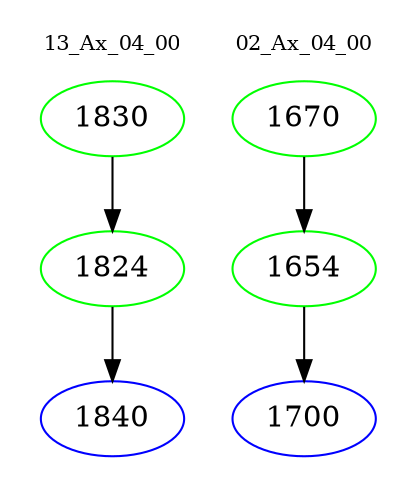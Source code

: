 digraph{
subgraph cluster_0 {
color = white
label = "13_Ax_04_00";
fontsize=10;
T0_1830 [label="1830", color="green"]
T0_1830 -> T0_1824 [color="black"]
T0_1824 [label="1824", color="green"]
T0_1824 -> T0_1840 [color="black"]
T0_1840 [label="1840", color="blue"]
}
subgraph cluster_1 {
color = white
label = "02_Ax_04_00";
fontsize=10;
T1_1670 [label="1670", color="green"]
T1_1670 -> T1_1654 [color="black"]
T1_1654 [label="1654", color="green"]
T1_1654 -> T1_1700 [color="black"]
T1_1700 [label="1700", color="blue"]
}
}
